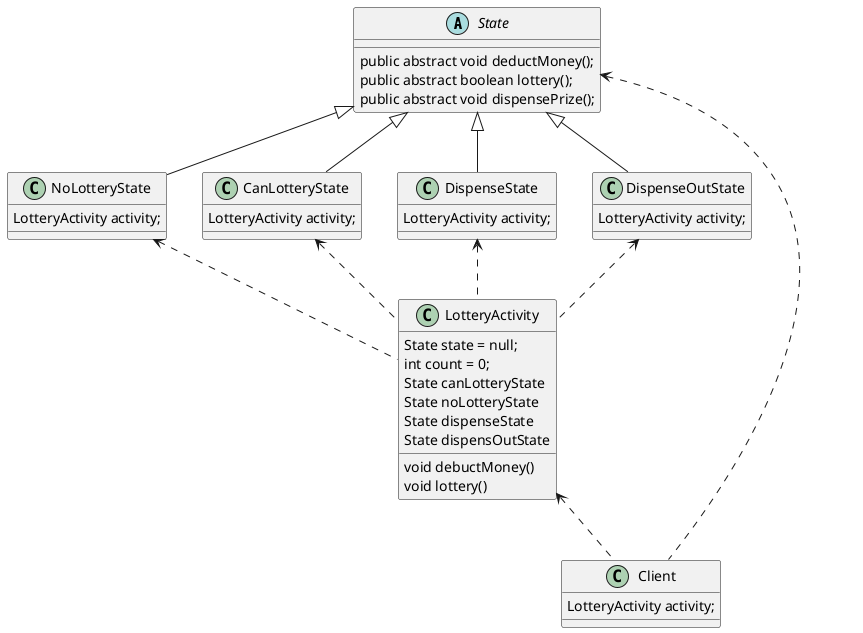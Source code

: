 @startuml

abstract class State {
public abstract void deductMoney();
public abstract boolean lottery();
public abstract void dispensePrize();
}

class NoLotteryState extends State {
LotteryActivity activity;
}

class CanLotteryState extends State {
LotteryActivity activity;
}

class DispenseState extends State {
LotteryActivity activity;
}

class DispenseOutState extends State {
LotteryActivity activity;
}

class LotteryActivity {
State state = null;
int count = 0;
State canLotteryState
State noLotteryState
State dispenseState
State dispensOutState

void debuctMoney()
void lottery()
}

class Client {
LotteryActivity activity;
}

State <.. Client
LotteryActivity <.. Client


NoLotteryState <.. LotteryActivity
CanLotteryState <.. LotteryActivity
DispenseState <.. LotteryActivity
DispenseOutState <.. LotteryActivity

@enduml